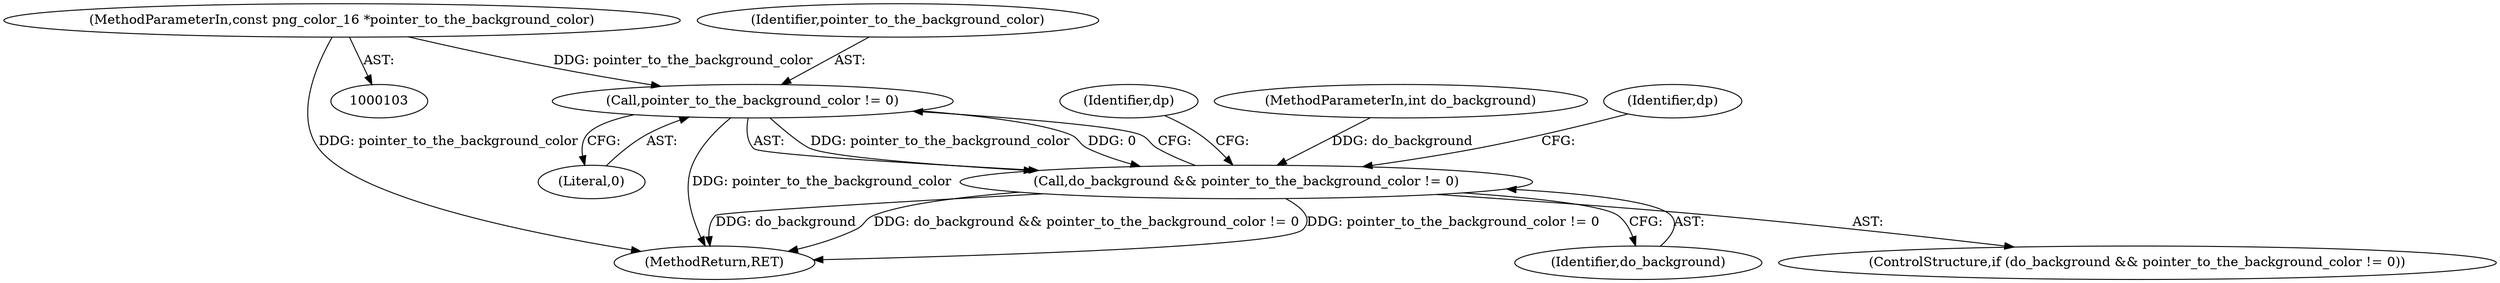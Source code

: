 digraph "0_Android_9d4853418ab2f754c2b63e091c29c5529b8b86ca_45@pointer" {
"1000185" [label="(Call,pointer_to_the_background_color != 0)"];
"1000115" [label="(MethodParameterIn,const png_color_16 *pointer_to_the_background_color)"];
"1000183" [label="(Call,do_background && pointer_to_the_background_color != 0)"];
"1000183" [label="(Call,do_background && pointer_to_the_background_color != 0)"];
"1000190" [label="(Identifier,dp)"];
"1000115" [label="(MethodParameterIn,const png_color_16 *pointer_to_the_background_color)"];
"1000182" [label="(ControlStructure,if (do_background && pointer_to_the_background_color != 0))"];
"1000114" [label="(MethodParameterIn,int do_background)"];
"1000198" [label="(Identifier,dp)"];
"1000187" [label="(Literal,0)"];
"1000185" [label="(Call,pointer_to_the_background_color != 0)"];
"1000218" [label="(MethodReturn,RET)"];
"1000186" [label="(Identifier,pointer_to_the_background_color)"];
"1000184" [label="(Identifier,do_background)"];
"1000185" -> "1000183"  [label="AST: "];
"1000185" -> "1000187"  [label="CFG: "];
"1000186" -> "1000185"  [label="AST: "];
"1000187" -> "1000185"  [label="AST: "];
"1000183" -> "1000185"  [label="CFG: "];
"1000185" -> "1000218"  [label="DDG: pointer_to_the_background_color"];
"1000185" -> "1000183"  [label="DDG: pointer_to_the_background_color"];
"1000185" -> "1000183"  [label="DDG: 0"];
"1000115" -> "1000185"  [label="DDG: pointer_to_the_background_color"];
"1000115" -> "1000103"  [label="AST: "];
"1000115" -> "1000218"  [label="DDG: pointer_to_the_background_color"];
"1000183" -> "1000182"  [label="AST: "];
"1000183" -> "1000184"  [label="CFG: "];
"1000184" -> "1000183"  [label="AST: "];
"1000190" -> "1000183"  [label="CFG: "];
"1000198" -> "1000183"  [label="CFG: "];
"1000183" -> "1000218"  [label="DDG: pointer_to_the_background_color != 0"];
"1000183" -> "1000218"  [label="DDG: do_background"];
"1000183" -> "1000218"  [label="DDG: do_background && pointer_to_the_background_color != 0"];
"1000114" -> "1000183"  [label="DDG: do_background"];
}
